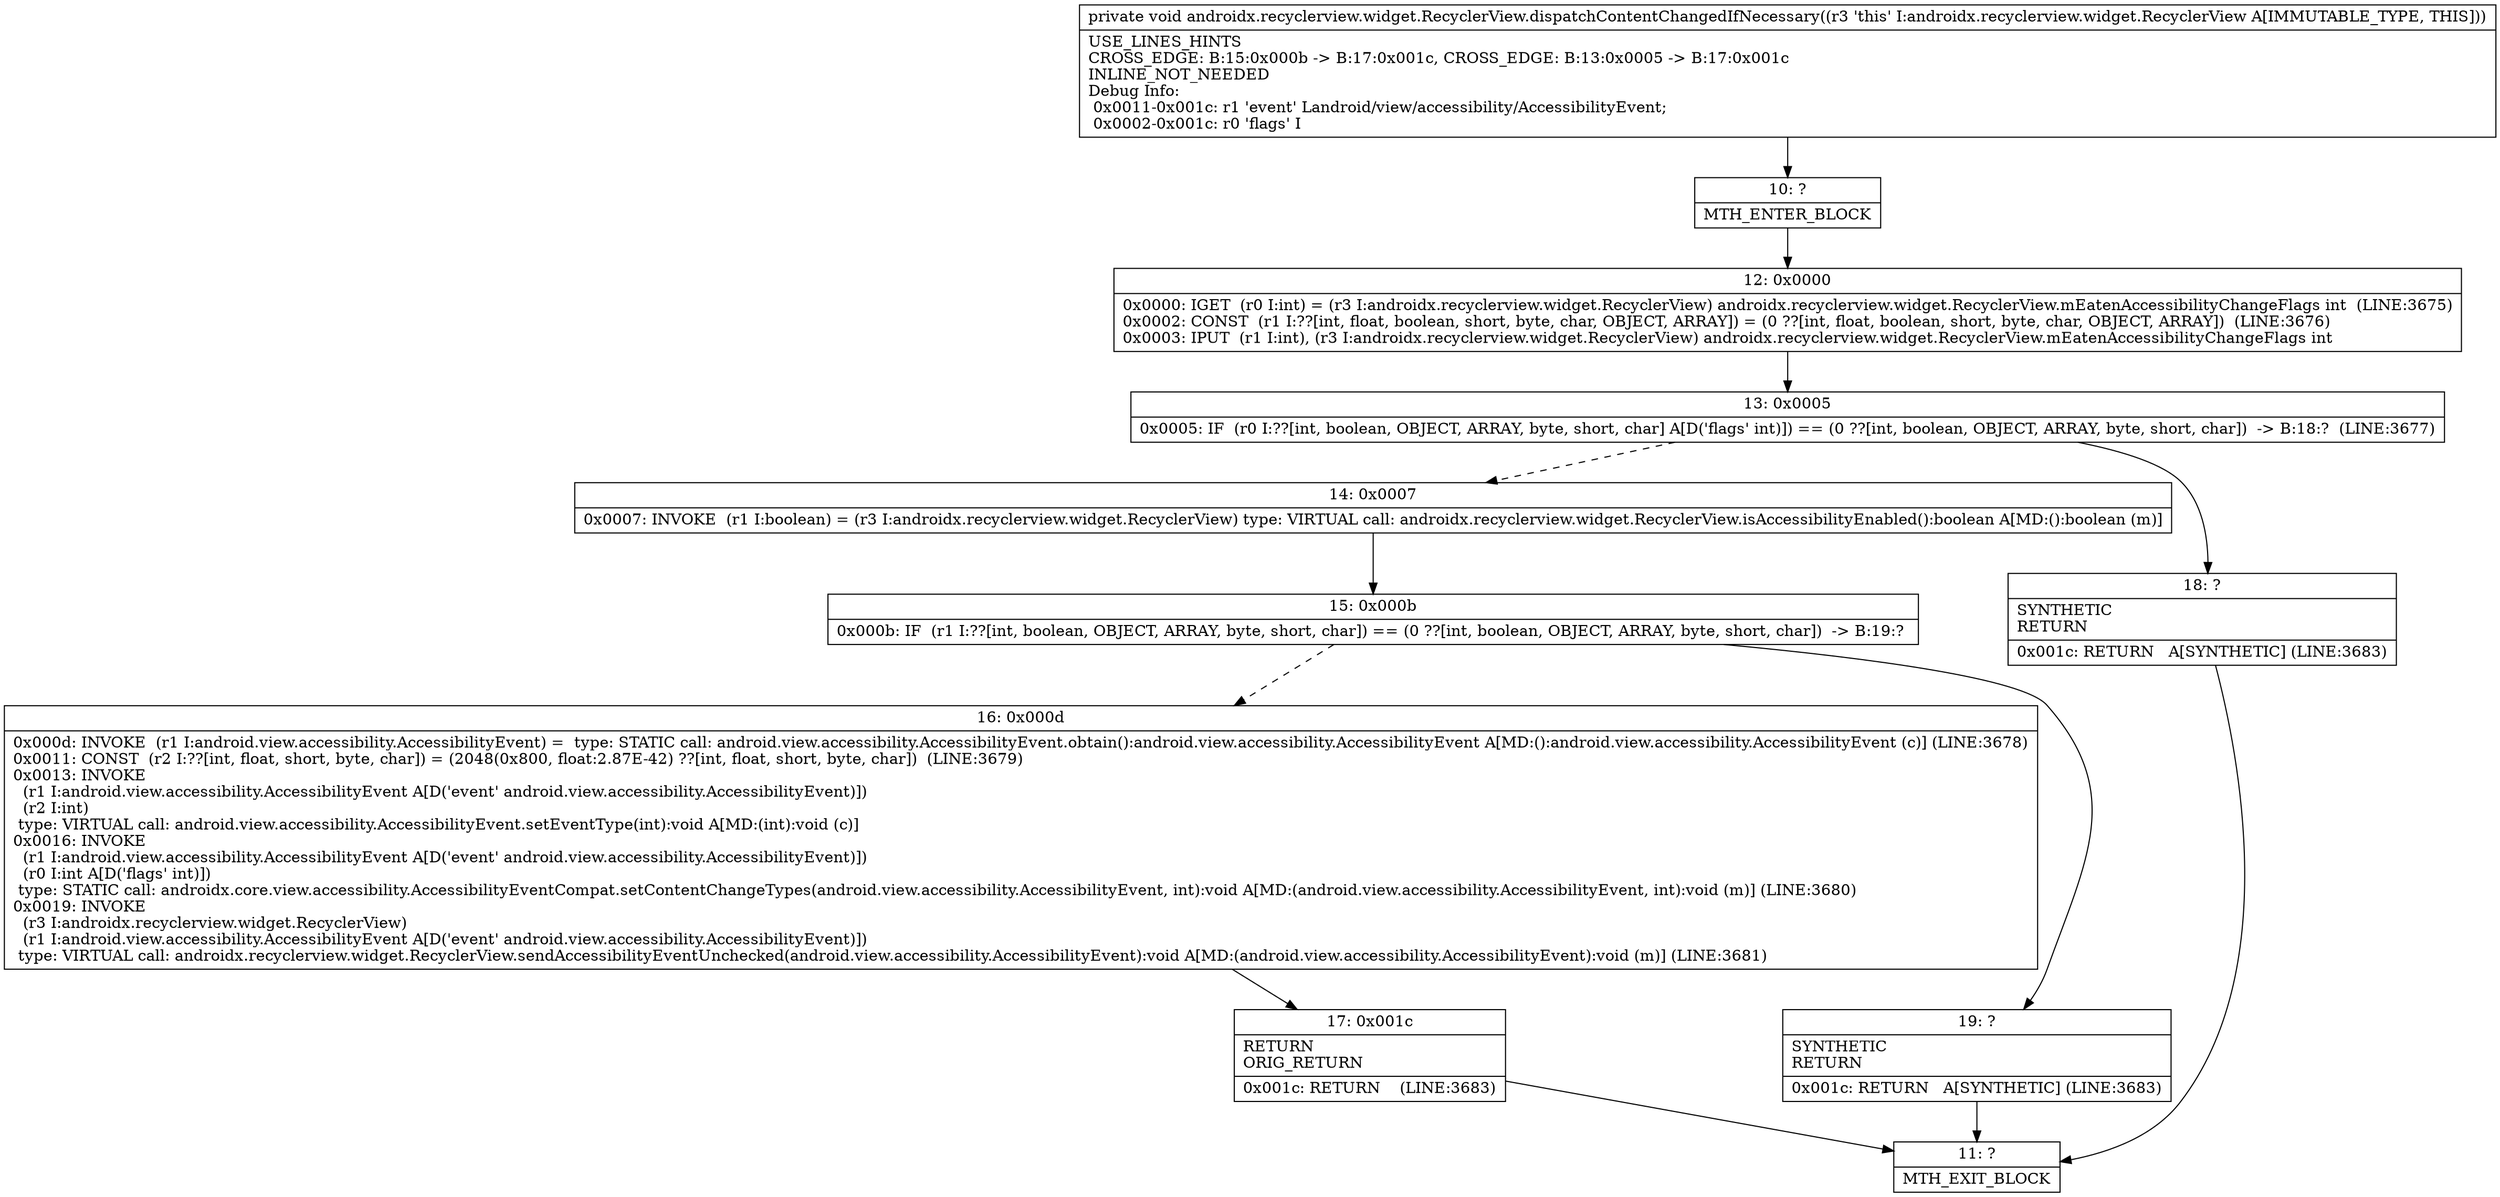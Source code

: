digraph "CFG forandroidx.recyclerview.widget.RecyclerView.dispatchContentChangedIfNecessary()V" {
Node_10 [shape=record,label="{10\:\ ?|MTH_ENTER_BLOCK\l}"];
Node_12 [shape=record,label="{12\:\ 0x0000|0x0000: IGET  (r0 I:int) = (r3 I:androidx.recyclerview.widget.RecyclerView) androidx.recyclerview.widget.RecyclerView.mEatenAccessibilityChangeFlags int  (LINE:3675)\l0x0002: CONST  (r1 I:??[int, float, boolean, short, byte, char, OBJECT, ARRAY]) = (0 ??[int, float, boolean, short, byte, char, OBJECT, ARRAY])  (LINE:3676)\l0x0003: IPUT  (r1 I:int), (r3 I:androidx.recyclerview.widget.RecyclerView) androidx.recyclerview.widget.RecyclerView.mEatenAccessibilityChangeFlags int \l}"];
Node_13 [shape=record,label="{13\:\ 0x0005|0x0005: IF  (r0 I:??[int, boolean, OBJECT, ARRAY, byte, short, char] A[D('flags' int)]) == (0 ??[int, boolean, OBJECT, ARRAY, byte, short, char])  \-\> B:18:?  (LINE:3677)\l}"];
Node_14 [shape=record,label="{14\:\ 0x0007|0x0007: INVOKE  (r1 I:boolean) = (r3 I:androidx.recyclerview.widget.RecyclerView) type: VIRTUAL call: androidx.recyclerview.widget.RecyclerView.isAccessibilityEnabled():boolean A[MD:():boolean (m)]\l}"];
Node_15 [shape=record,label="{15\:\ 0x000b|0x000b: IF  (r1 I:??[int, boolean, OBJECT, ARRAY, byte, short, char]) == (0 ??[int, boolean, OBJECT, ARRAY, byte, short, char])  \-\> B:19:? \l}"];
Node_16 [shape=record,label="{16\:\ 0x000d|0x000d: INVOKE  (r1 I:android.view.accessibility.AccessibilityEvent) =  type: STATIC call: android.view.accessibility.AccessibilityEvent.obtain():android.view.accessibility.AccessibilityEvent A[MD:():android.view.accessibility.AccessibilityEvent (c)] (LINE:3678)\l0x0011: CONST  (r2 I:??[int, float, short, byte, char]) = (2048(0x800, float:2.87E\-42) ??[int, float, short, byte, char])  (LINE:3679)\l0x0013: INVOKE  \l  (r1 I:android.view.accessibility.AccessibilityEvent A[D('event' android.view.accessibility.AccessibilityEvent)])\l  (r2 I:int)\l type: VIRTUAL call: android.view.accessibility.AccessibilityEvent.setEventType(int):void A[MD:(int):void (c)]\l0x0016: INVOKE  \l  (r1 I:android.view.accessibility.AccessibilityEvent A[D('event' android.view.accessibility.AccessibilityEvent)])\l  (r0 I:int A[D('flags' int)])\l type: STATIC call: androidx.core.view.accessibility.AccessibilityEventCompat.setContentChangeTypes(android.view.accessibility.AccessibilityEvent, int):void A[MD:(android.view.accessibility.AccessibilityEvent, int):void (m)] (LINE:3680)\l0x0019: INVOKE  \l  (r3 I:androidx.recyclerview.widget.RecyclerView)\l  (r1 I:android.view.accessibility.AccessibilityEvent A[D('event' android.view.accessibility.AccessibilityEvent)])\l type: VIRTUAL call: androidx.recyclerview.widget.RecyclerView.sendAccessibilityEventUnchecked(android.view.accessibility.AccessibilityEvent):void A[MD:(android.view.accessibility.AccessibilityEvent):void (m)] (LINE:3681)\l}"];
Node_17 [shape=record,label="{17\:\ 0x001c|RETURN\lORIG_RETURN\l|0x001c: RETURN    (LINE:3683)\l}"];
Node_11 [shape=record,label="{11\:\ ?|MTH_EXIT_BLOCK\l}"];
Node_19 [shape=record,label="{19\:\ ?|SYNTHETIC\lRETURN\l|0x001c: RETURN   A[SYNTHETIC] (LINE:3683)\l}"];
Node_18 [shape=record,label="{18\:\ ?|SYNTHETIC\lRETURN\l|0x001c: RETURN   A[SYNTHETIC] (LINE:3683)\l}"];
MethodNode[shape=record,label="{private void androidx.recyclerview.widget.RecyclerView.dispatchContentChangedIfNecessary((r3 'this' I:androidx.recyclerview.widget.RecyclerView A[IMMUTABLE_TYPE, THIS]))  | USE_LINES_HINTS\lCROSS_EDGE: B:15:0x000b \-\> B:17:0x001c, CROSS_EDGE: B:13:0x0005 \-\> B:17:0x001c\lINLINE_NOT_NEEDED\lDebug Info:\l  0x0011\-0x001c: r1 'event' Landroid\/view\/accessibility\/AccessibilityEvent;\l  0x0002\-0x001c: r0 'flags' I\l}"];
MethodNode -> Node_10;Node_10 -> Node_12;
Node_12 -> Node_13;
Node_13 -> Node_14[style=dashed];
Node_13 -> Node_18;
Node_14 -> Node_15;
Node_15 -> Node_16[style=dashed];
Node_15 -> Node_19;
Node_16 -> Node_17;
Node_17 -> Node_11;
Node_19 -> Node_11;
Node_18 -> Node_11;
}

